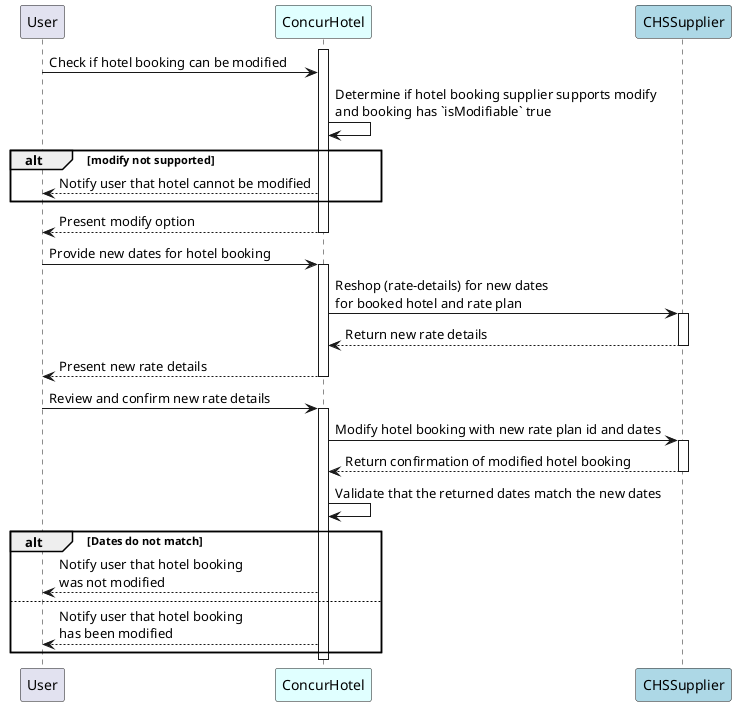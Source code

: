 @startuml hotel-modify

participant "User" as user

participant ConcurHotel as cHotel #Lightcyan
participant "CHSSupplier" as supply #LightBlue

activate cHotel
user -> cHotel: Check if hotel booking can be modified
cHotel -> cHotel:  Determine if hotel booking supplier supports modify\nand booking has `isModifiable` true
alt modify not supported
     cHotel --> user: Notify user that hotel cannot be modified
end
cHotel --> user: Present modify option
deactivate cHotel

user -> cHotel++: Provide new dates for hotel booking
cHotel -> supply++: Reshop (rate-details) for new dates\nfor booked hotel and rate plan
supply --> cHotel--: Return new rate details
cHotel --> user--: Present new rate details


user -> cHotel++: Review and confirm new rate details

cHotel -> supply++: Modify hotel booking with new rate plan id and dates
supply --> cHotel--: Return confirmation of modified hotel booking

cHotel -> cHotel: Validate that the returned dates match the new dates
alt Dates do not match
  cHotel -->user: Notify user that hotel booking\nwas not modified
else
  cHotel -->user: Notify user that hotel booking\nhas been modified
end
deactivate cHotel


@enduml
